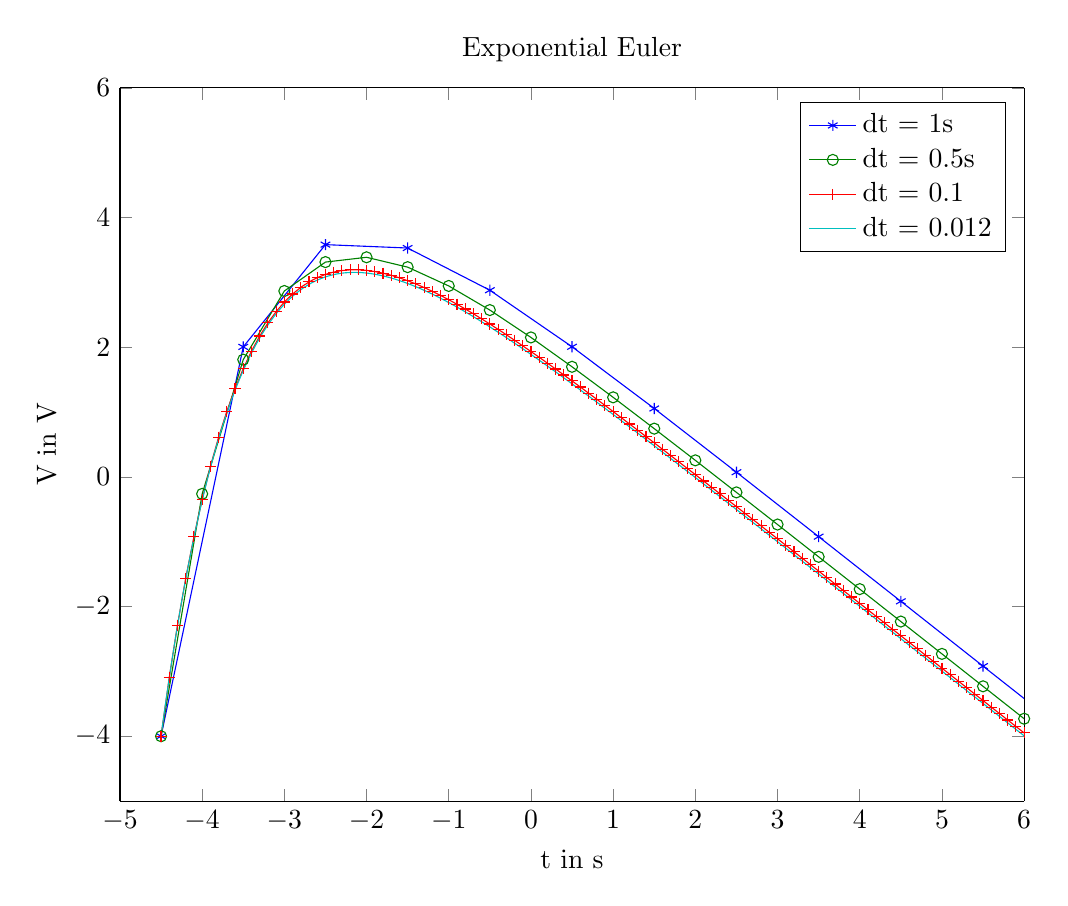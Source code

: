 % This file was created by matlab2tikz.
% Minimal pgfplots version: 1.3
%
%The latest updates can be retrieved from
%  http://www.mathworks.com/matlabcentral/fileexchange/22022-matlab2tikz
%where you can also make suggestions and rate matlab2tikz.
%
\definecolor{mycolor1}{rgb}{0.0,0.75,0.75}%
%
\begin{tikzpicture}

\begin{axis}[%
width=4.521in,
height=3.566in,
at={(0.758in,0.481in)},
scale only axis,
separate axis lines,
every outer x axis line/.append style={black},
every x tick label/.append style={font=\color{black}},
xmin=-5,
xmax=6,
xlabel={t in s},
every outer y axis line/.append style={black},
every y tick label/.append style={font=\color{black}},
ymin=-5,
ymax=6,
ylabel={V in V},
title={Exponential Euler},
legend style={legend cell align=left,align=left,draw=black}
]
\addplot [color=blue,solid,mark=asterisk,mark options={solid}]
  table[row sep=crcr]{%
-4.5	-4\\
-3.5	2.005\\
-2.5	3.582\\
-1.5	3.53\\
-0.5	2.879\\
0.5	2.007\\
1.5	1.055\\
2.5	0.072\\
3.5	-0.922\\
4.5	-1.919\\
5.5	-2.919\\
6.5	-3.918\\
};
\addlegendentry{dt = 1s};

\addplot [color=black!50!green,solid,mark=o,mark options={solid}]
  table[row sep=crcr]{%
-4.5	-4\\
-4	-0.262\\
-3.5	1.808\\
-3	2.867\\
-2.5	3.313\\
-2	3.387\\
-1.5	3.235\\
-1	2.945\\
-0.5	2.573\\
0	2.151\\
0.5	1.698\\
1	1.227\\
1.5	0.744\\
2	0.255\\
2.5	-0.239\\
3	-0.735\\
3.5	-1.233\\
4	-1.731\\
4.5	-2.231\\
5	-2.73\\
5.5	-3.23\\
6	-3.73\\
6.5	-4.229\\
};
\addlegendentry{dt = 0.5s};

\addplot [color=red,solid,mark=+,mark options={solid}]
  table[row sep=crcr]{%
-4.5	-4\\
-4.4	-3.096\\
-4.3	-2.287\\
-4.2	-1.565\\
-4.1	-0.922\\
-4	-0.349\\
-3.9	0.16\\
-3.8	0.611\\
-3.7	1.01\\
-3.6	1.361\\
-3.5	1.669\\
-3.4	1.939\\
-3.3	2.173\\
-3.2	2.375\\
-3.1	2.549\\
-3	2.697\\
-2.9	2.821\\
-2.8	2.923\\
-2.7	3.007\\
-2.6	3.073\\
-2.5	3.123\\
-2.4	3.159\\
-2.3	3.182\\
-2.2	3.193\\
-2.1	3.194\\
-2	3.185\\
-1.9	3.167\\
-1.8	3.142\\
-1.7	3.109\\
-1.6	3.07\\
-1.5	3.026\\
-1.4	2.976\\
-1.3	2.921\\
-1.2	2.862\\
-1.1	2.799\\
-1	2.732\\
-0.9	2.663\\
-0.8	2.59\\
-0.7	2.515\\
-0.6	2.437\\
-0.5	2.358\\
-0.4	2.276\\
-0.3	2.193\\
-0.2	2.108\\
-0.1	2.021\\
0	1.934\\
0.1	1.845\\
0.2	1.755\\
0.3	1.664\\
0.4	1.572\\
0.5	1.48\\
0.6	1.387\\
0.7	1.293\\
0.8	1.198\\
0.9	1.103\\
1	1.008\\
1.1	0.912\\
1.2	0.816\\
1.3	0.719\\
1.4	0.622\\
1.5	0.525\\
1.6	0.427\\
1.7	0.329\\
1.8	0.231\\
1.9	0.133\\
2	0.035\\
2.1	-0.064\\
2.2	-0.162\\
2.3	-0.261\\
2.4	-0.36\\
2.5	-0.459\\
2.6	-0.558\\
2.7	-0.657\\
2.8	-0.756\\
2.9	-0.856\\
3	-0.955\\
3.1	-1.054\\
3.2	-1.154\\
3.3	-1.253\\
3.4	-1.353\\
3.5	-1.453\\
3.6	-1.552\\
3.7	-1.652\\
3.8	-1.752\\
3.9	-1.852\\
4	-1.951\\
4.1	-2.051\\
4.2	-2.151\\
4.3	-2.251\\
4.4	-2.351\\
4.5	-2.45\\
4.6	-2.55\\
4.7	-2.65\\
4.8	-2.75\\
4.9	-2.85\\
5	-2.95\\
5.1	-3.05\\
5.2	-3.15\\
5.3	-3.25\\
5.4	-3.35\\
5.5	-3.45\\
5.6	-3.55\\
5.7	-3.65\\
5.8	-3.75\\
5.9	-3.849\\
6	-3.949\\
6.1	-4.049\\
6.2	-4.149\\
6.3	-4.249\\
6.4	-4.349\\
6.5	-4.449\\
};
\addlegendentry{dt = 0.1};

\addplot [color=mycolor1,solid]
  table[row sep=crcr]{%
-4.5	-4\\
-4.488	-3.887\\
-4.476	-3.775\\
-4.464	-3.665\\
-4.452	-3.556\\
-4.44	-3.448\\
-4.428	-3.342\\
-4.416	-3.238\\
-4.404	-3.134\\
-4.392	-3.032\\
-4.38	-2.932\\
-4.368	-2.833\\
-4.356	-2.735\\
-4.344	-2.639\\
-4.332	-2.543\\
-4.32	-2.449\\
-4.308	-2.357\\
-4.296	-2.265\\
-4.284	-2.175\\
-4.272	-2.086\\
-4.26	-1.998\\
-4.248	-1.912\\
-4.236	-1.826\\
-4.224	-1.742\\
-4.212	-1.659\\
-4.2	-1.577\\
-4.188	-1.496\\
-4.176	-1.416\\
-4.164	-1.338\\
-4.152	-1.26\\
-4.14	-1.184\\
-4.128	-1.108\\
-4.116	-1.034\\
-4.104	-0.961\\
-4.092	-0.888\\
-4.08	-0.817\\
-4.068	-0.747\\
-4.056	-0.677\\
-4.044	-0.609\\
-4.032	-0.541\\
-4.02	-0.475\\
-4.008	-0.409\\
-3.996	-0.345\\
-3.984	-0.281\\
-3.972	-0.218\\
-3.96	-0.156\\
-3.948	-0.095\\
-3.936	-0.035\\
-3.924	0.024\\
-3.912	0.083\\
-3.9	0.14\\
-3.888	0.197\\
-3.876	0.253\\
-3.864	0.308\\
-3.852	0.362\\
-3.84	0.416\\
-3.828	0.469\\
-3.816	0.521\\
-3.804	0.572\\
-3.792	0.622\\
-3.78	0.672\\
-3.768	0.721\\
-3.756	0.769\\
-3.744	0.817\\
-3.732	0.864\\
-3.72	0.91\\
-3.708	0.955\\
-3.696	1.0\\
-3.684	1.044\\
-3.672	1.088\\
-3.66	1.13\\
-3.648	1.173\\
-3.636	1.214\\
-3.624	1.255\\
-3.612	1.295\\
-3.6	1.335\\
-3.588	1.374\\
-3.576	1.412\\
-3.564	1.45\\
-3.552	1.487\\
-3.54	1.523\\
-3.528	1.559\\
-3.516	1.595\\
-3.504	1.63\\
-3.492	1.664\\
-3.48	1.698\\
-3.468	1.731\\
-3.456	1.763\\
-3.444	1.796\\
-3.432	1.827\\
-3.42	1.858\\
-3.408	1.889\\
-3.396	1.919\\
-3.384	1.948\\
-3.372	1.977\\
-3.36	2.006\\
-3.348	2.034\\
-3.336	2.062\\
-3.324	2.089\\
-3.312	2.115\\
-3.3	2.142\\
-3.288	2.167\\
-3.276	2.193\\
-3.264	2.218\\
-3.252	2.242\\
-3.24	2.266\\
-3.228	2.289\\
-3.216	2.313\\
-3.204	2.335\\
-3.192	2.358\\
-3.18	2.379\\
-3.168	2.401\\
-3.156	2.422\\
-3.144	2.443\\
-3.132	2.463\\
-3.12	2.483\\
-3.108	2.502\\
-3.096	2.522\\
-3.084	2.54\\
-3.072	2.559\\
-3.06	2.577\\
-3.048	2.595\\
-3.036	2.612\\
-3.024	2.629\\
-3.012	2.646\\
-3	2.662\\
-2.988	2.678\\
-2.976	2.693\\
-2.964	2.709\\
-2.952	2.724\\
-2.94	2.738\\
-2.928	2.753\\
-2.916	2.767\\
-2.904	2.78\\
-2.892	2.794\\
-2.88	2.807\\
-2.868	2.82\\
-2.856	2.832\\
-2.844	2.844\\
-2.832	2.856\\
-2.82	2.868\\
-2.808	2.879\\
-2.796	2.89\\
-2.784	2.901\\
-2.772	2.912\\
-2.76	2.922\\
-2.748	2.932\\
-2.736	2.942\\
-2.724	2.951\\
-2.712	2.96\\
-2.7	2.969\\
-2.688	2.978\\
-2.676	2.987\\
-2.664	2.995\\
-2.652	3.003\\
-2.64	3.011\\
-2.628	3.018\\
-2.616	3.025\\
-2.604	3.032\\
-2.592	3.039\\
-2.58	3.046\\
-2.568	3.052\\
-2.556	3.058\\
-2.544	3.064\\
-2.532	3.07\\
-2.52	3.075\\
-2.508	3.081\\
-2.496	3.086\\
-2.484	3.091\\
-2.472	3.095\\
-2.46	3.1\\
-2.448	3.104\\
-2.436	3.108\\
-2.424	3.112\\
-2.412	3.116\\
-2.4	3.119\\
-2.388	3.123\\
-2.376	3.126\\
-2.364	3.129\\
-2.352	3.132\\
-2.34	3.134\\
-2.328	3.137\\
-2.316	3.139\\
-2.304	3.141\\
-2.292	3.143\\
-2.28	3.145\\
-2.268	3.147\\
-2.256	3.148\\
-2.244	3.149\\
-2.232	3.15\\
-2.22	3.151\\
-2.208	3.152\\
-2.196	3.153\\
-2.184	3.153\\
-2.172	3.154\\
-2.16	3.154\\
-2.148	3.154\\
-2.136	3.154\\
-2.124	3.154\\
-2.112	3.153\\
-2.1	3.153\\
-2.088	3.152\\
-2.076	3.152\\
-2.064	3.151\\
-2.052	3.15\\
-2.04	3.148\\
-2.028	3.147\\
-2.016	3.146\\
-2.004	3.144\\
-1.992	3.142\\
-1.98	3.141\\
-1.968	3.139\\
-1.956	3.137\\
-1.944	3.135\\
-1.932	3.132\\
-1.92	3.13\\
-1.908	3.127\\
-1.896	3.125\\
-1.884	3.122\\
-1.872	3.119\\
-1.86	3.116\\
-1.848	3.113\\
-1.836	3.11\\
-1.824	3.107\\
-1.812	3.103\\
-1.8	3.1\\
-1.788	3.096\\
-1.776	3.093\\
-1.764	3.089\\
-1.752	3.085\\
-1.74	3.081\\
-1.728	3.077\\
-1.716	3.073\\
-1.704	3.069\\
-1.692	3.064\\
-1.68	3.06\\
-1.668	3.055\\
-1.656	3.051\\
-1.644	3.046\\
-1.632	3.041\\
-1.62	3.036\\
-1.608	3.031\\
-1.596	3.026\\
-1.584	3.021\\
-1.572	3.016\\
-1.56	3.011\\
-1.548	3.005\\
-1.536	3.0\\
-1.524	2.994\\
-1.512	2.989\\
-1.5	2.983\\
-1.488	2.977\\
-1.476	2.971\\
-1.464	2.965\\
-1.452	2.959\\
-1.44	2.953\\
-1.428	2.947\\
-1.416	2.941\\
-1.404	2.935\\
-1.392	2.928\\
-1.38	2.922\\
-1.368	2.916\\
-1.356	2.909\\
-1.344	2.903\\
-1.332	2.896\\
-1.32	2.889\\
-1.308	2.882\\
-1.296	2.875\\
-1.284	2.869\\
-1.272	2.862\\
-1.26	2.855\\
-1.248	2.847\\
-1.236	2.84\\
-1.224	2.833\\
-1.212	2.826\\
-1.2	2.819\\
-1.188	2.811\\
-1.176	2.804\\
-1.164	2.796\\
-1.152	2.789\\
-1.14	2.781\\
-1.128	2.773\\
-1.116	2.766\\
-1.104	2.758\\
-1.092	2.75\\
-1.08	2.742\\
-1.068	2.734\\
-1.056	2.726\\
-1.044	2.718\\
-1.032	2.71\\
-1.02	2.702\\
-1.008	2.694\\
-0.996	2.686\\
-0.984	2.678\\
-0.972	2.67\\
-0.96	2.661\\
-0.948	2.653\\
-0.936	2.644\\
-0.924	2.636\\
-0.912	2.627\\
-0.9	2.619\\
-0.888	2.61\\
-0.876	2.602\\
-0.864	2.593\\
-0.852	2.584\\
-0.84	2.576\\
-0.828	2.567\\
-0.816	2.558\\
-0.804	2.549\\
-0.792	2.54\\
-0.78	2.531\\
-0.768	2.522\\
-0.756	2.513\\
-0.744	2.504\\
-0.732	2.495\\
-0.72	2.486\\
-0.708	2.477\\
-0.696	2.468\\
-0.684	2.459\\
-0.672	2.449\\
-0.66	2.44\\
-0.648	2.431\\
-0.636	2.422\\
-0.624	2.412\\
-0.612	2.403\\
-0.6	2.393\\
-0.588	2.384\\
-0.576	2.374\\
-0.564	2.365\\
-0.552	2.355\\
-0.54	2.346\\
-0.528	2.336\\
-0.516	2.326\\
-0.504	2.317\\
-0.492	2.307\\
-0.48	2.297\\
-0.468	2.288\\
-0.456	2.278\\
-0.444	2.268\\
-0.432	2.258\\
-0.42	2.248\\
-0.408	2.239\\
-0.396	2.229\\
-0.384	2.219\\
-0.372	2.209\\
-0.36	2.199\\
-0.348	2.189\\
-0.336	2.179\\
-0.324	2.169\\
-0.312	2.159\\
-0.3	2.148\\
-0.288	2.138\\
-0.276	2.128\\
-0.264	2.118\\
-0.252	2.108\\
-0.24	2.098\\
-0.228	2.087\\
-0.216	2.077\\
-0.204	2.067\\
-0.192	2.057\\
-0.18	2.046\\
-0.168	2.036\\
-0.156	2.026\\
-0.144	2.015\\
-0.132	2.005\\
-0.12	1.994\\
-0.108	1.984\\
-0.096	1.974\\
-0.084	1.963\\
-0.072	1.953\\
-0.06	1.942\\
-0.048	1.932\\
-0.036	1.921\\
-0.024	1.91\\
-0.012	1.9\\
0	1.889\\
0.012	1.879\\
0.024	1.868\\
0.036	1.857\\
0.048	1.847\\
0.06	1.836\\
0.072	1.825\\
0.084	1.815\\
0.096	1.804\\
0.108	1.793\\
0.12	1.782\\
0.132	1.772\\
0.144	1.761\\
0.156	1.75\\
0.168	1.739\\
0.18	1.729\\
0.192	1.718\\
0.204	1.707\\
0.216	1.696\\
0.228	1.685\\
0.24	1.674\\
0.252	1.663\\
0.264	1.652\\
0.276	1.641\\
0.288	1.631\\
0.3	1.62\\
0.312	1.609\\
0.324	1.598\\
0.336	1.587\\
0.348	1.576\\
0.36	1.565\\
0.372	1.554\\
0.384	1.543\\
0.396	1.531\\
0.408	1.52\\
0.42	1.509\\
0.432	1.498\\
0.444	1.487\\
0.456	1.476\\
0.468	1.465\\
0.48	1.454\\
0.492	1.443\\
0.504	1.432\\
0.516	1.42\\
0.528	1.409\\
0.54	1.398\\
0.552	1.387\\
0.564	1.376\\
0.576	1.364\\
0.588	1.353\\
0.6	1.342\\
0.612	1.331\\
0.624	1.319\\
0.636	1.308\\
0.648	1.297\\
0.66	1.286\\
0.672	1.274\\
0.684	1.263\\
0.696	1.252\\
0.708	1.241\\
0.72	1.229\\
0.732	1.218\\
0.744	1.207\\
0.756	1.195\\
0.768	1.184\\
0.78	1.173\\
0.792	1.161\\
0.804	1.15\\
0.816	1.138\\
0.828	1.127\\
0.84	1.116\\
0.852	1.104\\
0.864	1.093\\
0.876	1.081\\
0.888	1.07\\
0.9	1.059\\
0.912	1.047\\
0.924	1.036\\
0.936	1.024\\
0.948	1.013\\
0.96	1.001\\
0.972	0.99\\
0.984	0.978\\
0.996	0.967\\
1.008	0.955\\
1.02	0.944\\
1.032	0.932\\
1.044	0.921\\
1.056	0.909\\
1.068	0.898\\
1.08	0.886\\
1.092	0.875\\
1.104	0.863\\
1.116	0.852\\
1.128	0.84\\
1.14	0.829\\
1.152	0.817\\
1.164	0.806\\
1.176	0.794\\
1.188	0.782\\
1.2	0.771\\
1.212	0.759\\
1.224	0.748\\
1.236	0.736\\
1.248	0.725\\
1.26	0.713\\
1.272	0.701\\
1.284	0.69\\
1.296	0.678\\
1.308	0.666\\
1.32	0.655\\
1.332	0.643\\
1.344	0.632\\
1.356	0.62\\
1.368	0.608\\
1.38	0.597\\
1.392	0.585\\
1.404	0.573\\
1.416	0.562\\
1.428	0.55\\
1.44	0.538\\
1.452	0.527\\
1.464	0.515\\
1.476	0.503\\
1.488	0.492\\
1.5	0.48\\
1.512	0.468\\
1.524	0.457\\
1.536	0.445\\
1.548	0.433\\
1.56	0.421\\
1.572	0.41\\
1.584	0.398\\
1.596	0.386\\
1.608	0.375\\
1.62	0.363\\
1.632	0.351\\
1.644	0.339\\
1.656	0.328\\
1.668	0.316\\
1.68	0.304\\
1.692	0.293\\
1.704	0.281\\
1.716	0.269\\
1.728	0.257\\
1.74	0.246\\
1.752	0.234\\
1.764	0.222\\
1.776	0.21\\
1.788	0.198\\
1.8	0.187\\
1.812	0.175\\
1.824	0.163\\
1.836	0.151\\
1.848	0.14\\
1.86	0.128\\
1.872	0.116\\
1.884	0.104\\
1.896	0.092\\
1.908	0.081\\
1.92	0.069\\
1.932	0.057\\
1.944	0.045\\
1.956	0.034\\
1.968	0.022\\
1.98	0.01\\
1.992	-0.002\\
2.004	-0.014\\
2.016	-0.026\\
2.028	-0.037\\
2.04	-0.049\\
2.052	-0.061\\
2.064	-0.073\\
2.076	-0.085\\
2.088	-0.096\\
2.1	-0.108\\
2.112	-0.12\\
2.124	-0.132\\
2.136	-0.144\\
2.148	-0.156\\
2.16	-0.167\\
2.172	-0.179\\
2.184	-0.191\\
2.196	-0.203\\
2.208	-0.215\\
2.22	-0.227\\
2.232	-0.239\\
2.244	-0.25\\
2.256	-0.262\\
2.268	-0.274\\
2.28	-0.286\\
2.292	-0.298\\
2.304	-0.31\\
2.316	-0.322\\
2.328	-0.333\\
2.34	-0.345\\
2.352	-0.357\\
2.364	-0.369\\
2.376	-0.381\\
2.388	-0.393\\
2.4	-0.405\\
2.412	-0.416\\
2.424	-0.428\\
2.436	-0.44\\
2.448	-0.452\\
2.46	-0.464\\
2.472	-0.476\\
2.484	-0.488\\
2.496	-0.5\\
2.508	-0.511\\
2.52	-0.523\\
2.532	-0.535\\
2.544	-0.547\\
2.556	-0.559\\
2.568	-0.571\\
2.58	-0.583\\
2.592	-0.595\\
2.604	-0.607\\
2.616	-0.619\\
2.628	-0.63\\
2.64	-0.642\\
2.652	-0.654\\
2.664	-0.666\\
2.676	-0.678\\
2.688	-0.69\\
2.7	-0.702\\
2.712	-0.714\\
2.724	-0.726\\
2.736	-0.738\\
2.748	-0.749\\
2.76	-0.761\\
2.772	-0.773\\
2.784	-0.785\\
2.796	-0.797\\
2.808	-0.809\\
2.82	-0.821\\
2.832	-0.833\\
2.844	-0.845\\
2.856	-0.857\\
2.868	-0.869\\
2.88	-0.881\\
2.892	-0.892\\
2.904	-0.904\\
2.916	-0.916\\
2.928	-0.928\\
2.94	-0.94\\
2.952	-0.952\\
2.964	-0.964\\
2.976	-0.976\\
2.988	-0.988\\
3	-1.0\\
3.012	-1.012\\
3.024	-1.024\\
3.036	-1.036\\
3.048	-1.048\\
3.06	-1.059\\
3.072	-1.071\\
3.084	-1.083\\
3.096	-1.095\\
3.108	-1.107\\
3.12	-1.119\\
3.132	-1.131\\
3.144	-1.143\\
3.156	-1.155\\
3.168	-1.167\\
3.18	-1.179\\
3.192	-1.191\\
3.204	-1.203\\
3.216	-1.215\\
3.228	-1.227\\
3.24	-1.239\\
3.252	-1.251\\
3.264	-1.262\\
3.276	-1.274\\
3.288	-1.286\\
3.3	-1.298\\
3.312	-1.31\\
3.324	-1.322\\
3.336	-1.334\\
3.348	-1.346\\
3.36	-1.358\\
3.372	-1.37\\
3.384	-1.382\\
3.396	-1.394\\
3.408	-1.406\\
3.42	-1.418\\
3.432	-1.43\\
3.444	-1.442\\
3.456	-1.454\\
3.468	-1.466\\
3.48	-1.478\\
3.492	-1.49\\
3.504	-1.501\\
3.516	-1.513\\
3.528	-1.525\\
3.54	-1.537\\
3.552	-1.549\\
3.564	-1.561\\
3.576	-1.573\\
3.588	-1.585\\
3.6	-1.597\\
3.612	-1.609\\
3.624	-1.621\\
3.636	-1.633\\
3.648	-1.645\\
3.66	-1.657\\
3.672	-1.669\\
3.684	-1.681\\
3.696	-1.693\\
3.708	-1.705\\
3.72	-1.717\\
3.732	-1.729\\
3.744	-1.741\\
3.756	-1.753\\
3.768	-1.765\\
3.78	-1.777\\
3.792	-1.789\\
3.804	-1.801\\
3.816	-1.813\\
3.828	-1.825\\
3.84	-1.836\\
3.852	-1.848\\
3.864	-1.86\\
3.876	-1.872\\
3.888	-1.884\\
3.9	-1.896\\
3.912	-1.908\\
3.924	-1.92\\
3.936	-1.932\\
3.948	-1.944\\
3.96	-1.956\\
3.972	-1.968\\
3.984	-1.98\\
3.996	-1.992\\
4.008	-2.004\\
4.02	-2.016\\
4.032	-2.028\\
4.044	-2.04\\
4.056	-2.052\\
4.068	-2.064\\
4.08	-2.076\\
4.092	-2.088\\
4.104	-2.1\\
4.116	-2.112\\
4.128	-2.124\\
4.14	-2.136\\
4.152	-2.148\\
4.164	-2.16\\
4.176	-2.172\\
4.188	-2.184\\
4.2	-2.196\\
4.212	-2.208\\
4.224	-2.22\\
4.236	-2.232\\
4.248	-2.244\\
4.26	-2.256\\
4.272	-2.268\\
4.284	-2.28\\
4.296	-2.292\\
4.308	-2.304\\
4.32	-2.316\\
4.332	-2.328\\
4.344	-2.34\\
4.356	-2.351\\
4.368	-2.363\\
4.38	-2.375\\
4.392	-2.387\\
4.404	-2.399\\
4.416	-2.411\\
4.428	-2.423\\
4.44	-2.435\\
4.452	-2.447\\
4.464	-2.459\\
4.476	-2.471\\
4.488	-2.483\\
4.5	-2.495\\
4.512	-2.507\\
4.524	-2.519\\
4.536	-2.531\\
4.548	-2.543\\
4.56	-2.555\\
4.572	-2.567\\
4.584	-2.579\\
4.596	-2.591\\
4.608	-2.603\\
4.62	-2.615\\
4.632	-2.627\\
4.644	-2.639\\
4.656	-2.651\\
4.668	-2.663\\
4.68	-2.675\\
4.692	-2.687\\
4.704	-2.699\\
4.716	-2.711\\
4.728	-2.723\\
4.74	-2.735\\
4.752	-2.747\\
4.764	-2.759\\
4.776	-2.771\\
4.788	-2.783\\
4.8	-2.795\\
4.812	-2.807\\
4.824	-2.819\\
4.836	-2.831\\
4.848	-2.843\\
4.86	-2.855\\
4.872	-2.867\\
4.884	-2.879\\
4.896	-2.891\\
4.908	-2.903\\
4.92	-2.915\\
4.932	-2.927\\
4.944	-2.939\\
4.956	-2.951\\
4.968	-2.963\\
4.98	-2.975\\
4.992	-2.987\\
5.004	-2.999\\
5.016	-3.011\\
5.028	-3.023\\
5.04	-3.035\\
5.052	-3.047\\
5.064	-3.059\\
5.076	-3.071\\
5.088	-3.083\\
5.1	-3.095\\
5.112	-3.107\\
5.124	-3.119\\
5.136	-3.131\\
5.148	-3.143\\
5.16	-3.155\\
5.172	-3.167\\
5.184	-3.179\\
5.196	-3.191\\
5.208	-3.203\\
5.22	-3.215\\
5.232	-3.227\\
5.244	-3.239\\
5.256	-3.251\\
5.268	-3.263\\
5.28	-3.275\\
5.292	-3.287\\
5.304	-3.299\\
5.316	-3.311\\
5.328	-3.323\\
5.34	-3.335\\
5.352	-3.347\\
5.364	-3.359\\
5.376	-3.371\\
5.388	-3.383\\
5.4	-3.395\\
5.412	-3.407\\
5.424	-3.419\\
5.436	-3.43\\
5.448	-3.442\\
5.46	-3.454\\
5.472	-3.466\\
5.484	-3.478\\
5.496	-3.49\\
5.508	-3.502\\
5.52	-3.514\\
5.532	-3.526\\
5.544	-3.538\\
5.556	-3.55\\
5.568	-3.562\\
5.58	-3.574\\
5.592	-3.586\\
5.604	-3.598\\
5.616	-3.61\\
5.628	-3.622\\
5.64	-3.634\\
5.652	-3.646\\
5.664	-3.658\\
5.676	-3.67\\
5.688	-3.682\\
5.7	-3.694\\
5.712	-3.706\\
5.724	-3.718\\
5.736	-3.73\\
5.748	-3.742\\
5.76	-3.754\\
5.772	-3.766\\
5.784	-3.778\\
5.796	-3.79\\
5.808	-3.802\\
5.82	-3.814\\
5.832	-3.826\\
5.844	-3.838\\
5.856	-3.85\\
5.868	-3.862\\
5.88	-3.874\\
5.892	-3.886\\
5.904	-3.898\\
5.916	-3.91\\
5.928	-3.922\\
5.94	-3.934\\
5.952	-3.946\\
5.964	-3.958\\
5.976	-3.97\\
5.988	-3.982\\
6	-3.994\\
6.012	-4.006\\
6.024	-4.018\\
6.036	-4.03\\
6.048	-4.042\\
6.06	-4.054\\
6.072	-4.066\\
6.084	-4.078\\
6.096	-4.09\\
6.108	-4.102\\
6.12	-4.114\\
6.132	-4.126\\
6.144	-4.138\\
6.156	-4.15\\
6.168	-4.162\\
6.18	-4.174\\
6.192	-4.186\\
6.204	-4.198\\
6.216	-4.21\\
6.228	-4.222\\
6.24	-4.234\\
6.252	-4.246\\
6.264	-4.258\\
6.276	-4.27\\
6.288	-4.282\\
6.3	-4.294\\
6.312	-4.306\\
6.324	-4.318\\
6.336	-4.33\\
6.348	-4.342\\
6.36	-4.354\\
6.372	-4.366\\
6.384	-4.378\\
6.396	-4.39\\
6.408	-4.402\\
6.42	-4.414\\
6.432	-4.426\\
6.444	-4.438\\
6.456	-4.45\\
6.468	-4.462\\
6.48	-4.474\\
6.492	-4.486\\
6.504	-4.498\\
};
\addlegendentry{dt = 0.012};

\end{axis}
\end{tikzpicture}%